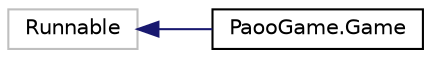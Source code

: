 digraph "Graphical Class Hierarchy"
{
 // INTERACTIVE_SVG=YES
 // LATEX_PDF_SIZE
  edge [fontname="Helvetica",fontsize="10",labelfontname="Helvetica",labelfontsize="10"];
  node [fontname="Helvetica",fontsize="10",shape=record];
  rankdir="LR";
  Node0 [label="Runnable",height=0.2,width=0.4,color="grey75", fillcolor="white", style="filled",tooltip=" "];
  Node0 -> Node1 [dir="back",color="midnightblue",fontsize="10",style="solid",fontname="Helvetica"];
  Node1 [label="PaooGame.Game",height=0.2,width=0.4,color="black", fillcolor="white", style="filled",URL="$class_paoo_game_1_1_game.html",tooltip="Clasa principala a intregului proiect. Implementeaza Game - Loop (Update -> Draw)"];
}
